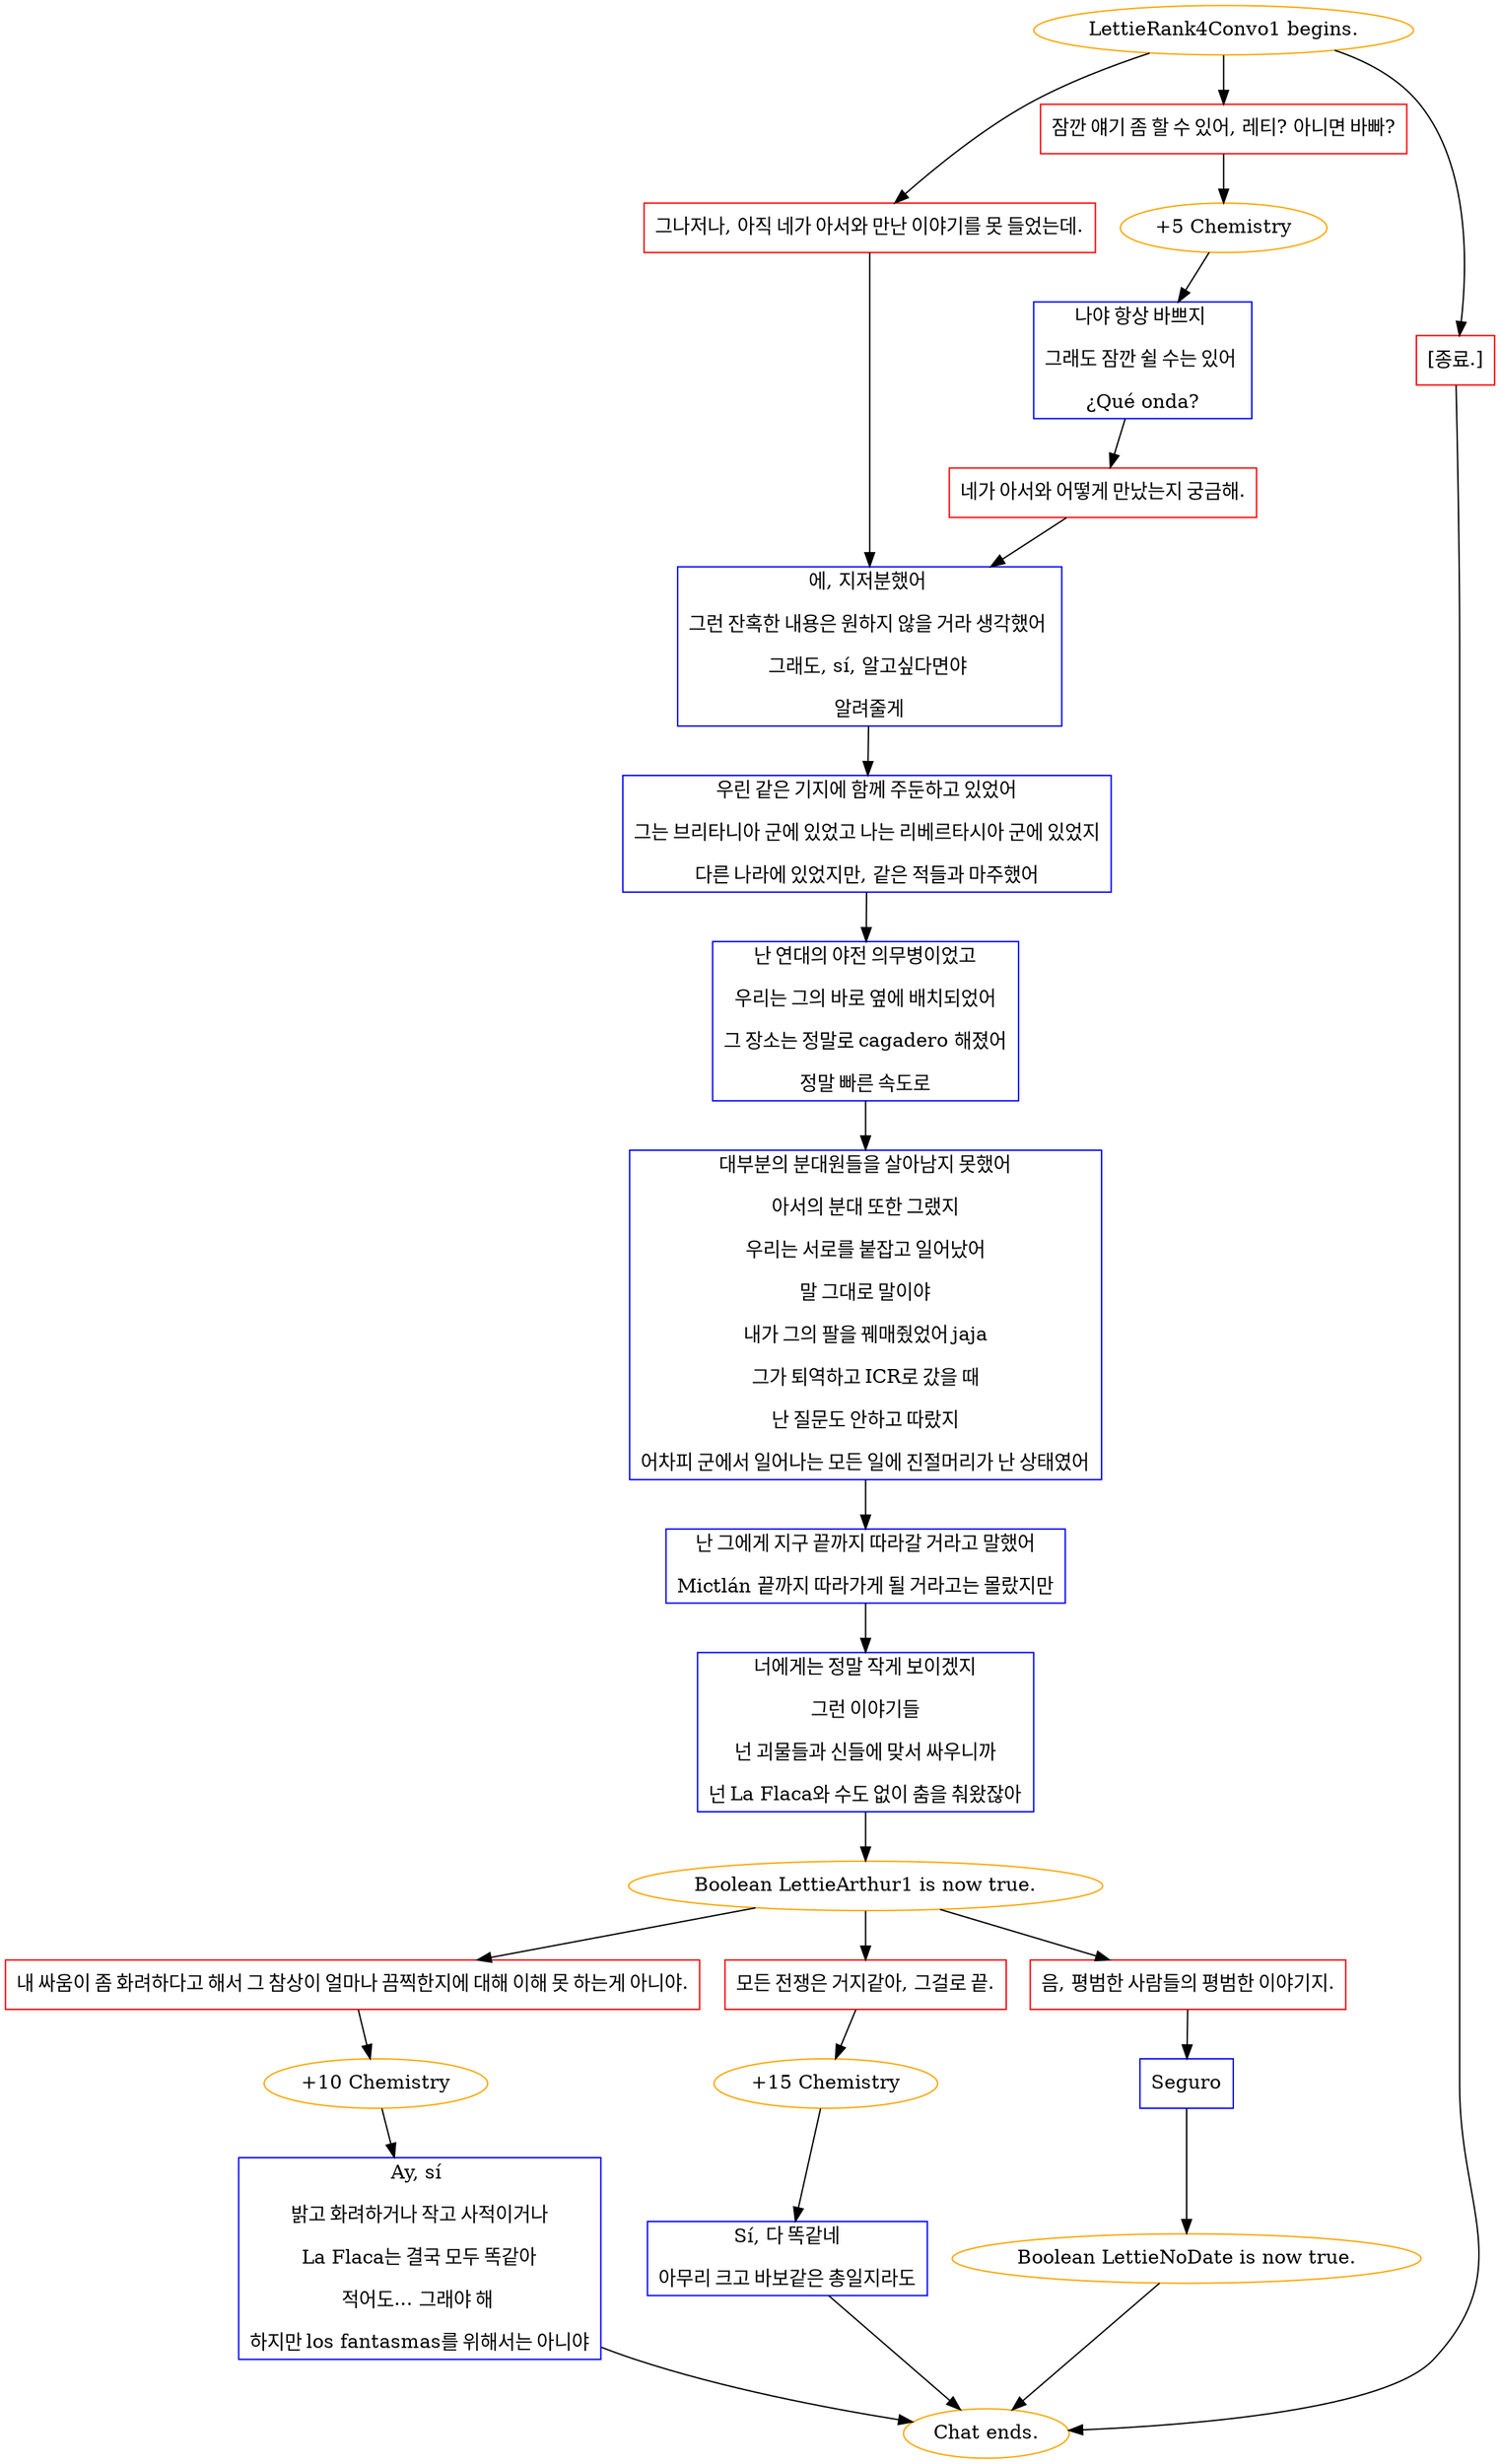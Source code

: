 digraph {
	"LettieRank4Convo1 begins." [color=orange];
		"LettieRank4Convo1 begins." -> j1589000806;
		"LettieRank4Convo1 begins." -> j3139629911;
		"LettieRank4Convo1 begins." -> j3039724897;
	j1589000806 [label="그나저나, 아직 네가 아서와 만난 이야기를 못 들었는데.",shape=box,color=red];
		j1589000806 -> j2791330602;
	j3139629911 [label="잠깐 얘기 좀 할 수 있어, 레티? 아니면 바빠?",shape=box,color=red];
		j3139629911 -> j2505460798;
	j3039724897 [label="[종료.]",shape=box,color=red];
		j3039724897 -> "Chat ends.";
	j2791330602 [label="에, 지저분했어 
그런 잔혹한 내용은 원하지 않을 거라 생각했어 
그래도, sí, 알고싶다면야 
알려줄게",shape=box,color=blue];
		j2791330602 -> j1714212982;
	j2505460798 [label="+5 Chemistry",color=orange];
		j2505460798 -> j3469718644;
	"Chat ends." [color=orange];
	j1714212982 [label="우린 같은 기지에 함께 주둔하고 있었어
그는 브리타니아 군에 있었고 나는 리베르타시아 군에 있었지
다른 나라에 있었지만, 같은 적들과 마주했어",shape=box,color=blue];
		j1714212982 -> j1121329250;
	j3469718644 [label="나야 항상 바쁘지 
그래도 잠깐 쉴 수는 있어 
¿Qué onda?",shape=box,color=blue];
		j3469718644 -> j3206300662;
	j1121329250 [label="난 연대의 야전 의무병이었고
우리는 그의 바로 옆에 배치되었어
그 장소는 정말로 cagadero 해졌어
정말 빠른 속도로",shape=box,color=blue];
		j1121329250 -> j3577471577;
	j3206300662 [label="네가 아서와 어떻게 만났는지 궁금해.",shape=box,color=red];
		j3206300662 -> j2791330602;
	j3577471577 [label="대부분의 분대원들을 살아남지 못했어
아서의 분대 또한 그랬지
우리는 서로를 붙잡고 일어났어
말 그대로 말이야
내가 그의 팔을 꿰매줬었어 jaja
그가 퇴역하고 ICR로 갔을 때
난 질문도 안하고 따랐지
어차피 군에서 일어나는 모든 일에 진절머리가 난 상태였어",shape=box,color=blue];
		j3577471577 -> j2503581859;
	j2503581859 [label="난 그에게 지구 끝까지 따라갈 거라고 말했어
Mictlán 끝까지 따라가게 될 거라고는 몰랐지만",shape=box,color=blue];
		j2503581859 -> j1850961008;
	j1850961008 [label="너에게는 정말 작게 보이겠지
그런 이야기들
넌 괴물들과 신들에 맞서 싸우니까
넌 La Flaca와 수도 없이 춤을 춰왔잖아",shape=box,color=blue];
		j1850961008 -> j3207784194;
	j3207784194 [label="Boolean LettieArthur1 is now true.",color=orange];
		j3207784194 -> j2725169944;
		j3207784194 -> j1331671037;
		j3207784194 -> j4038012115;
	j2725169944 [label="내 싸움이 좀 화려하다고 해서 그 참상이 얼마나 끔찍한지에 대해 이해 못 하는게 아니야.",shape=box,color=red];
		j2725169944 -> j1345147132;
	j1331671037 [label="모든 전쟁은 거지같아, 그걸로 끝.",shape=box,color=red];
		j1331671037 -> j1819668066;
	j4038012115 [label="음, 평범한 사람들의 평범한 이야기지.",shape=box,color=red];
		j4038012115 -> j4124326144;
	j1345147132 [label="+10 Chemistry",color=orange];
		j1345147132 -> j4000392348;
	j1819668066 [label="+15 Chemistry",color=orange];
		j1819668066 -> j3841102123;
	j4124326144 [label="Seguro",shape=box,color=blue];
		j4124326144 -> j2703113057;
	j4000392348 [label="Ay, sí 
밝고 화려하거나 작고 사적이거나
La Flaca는 결국 모두 똑같아
적어도... 그래야 해 
하지만 los fantasmas를 위해서는 아니야",shape=box,color=blue];
		j4000392348 -> "Chat ends.";
	j3841102123 [label="Sí, 다 똑같네
아무리 크고 바보같은 총일지라도",shape=box,color=blue];
		j3841102123 -> "Chat ends.";
	j2703113057 [label="Boolean LettieNoDate is now true.",color=orange];
		j2703113057 -> "Chat ends.";
}